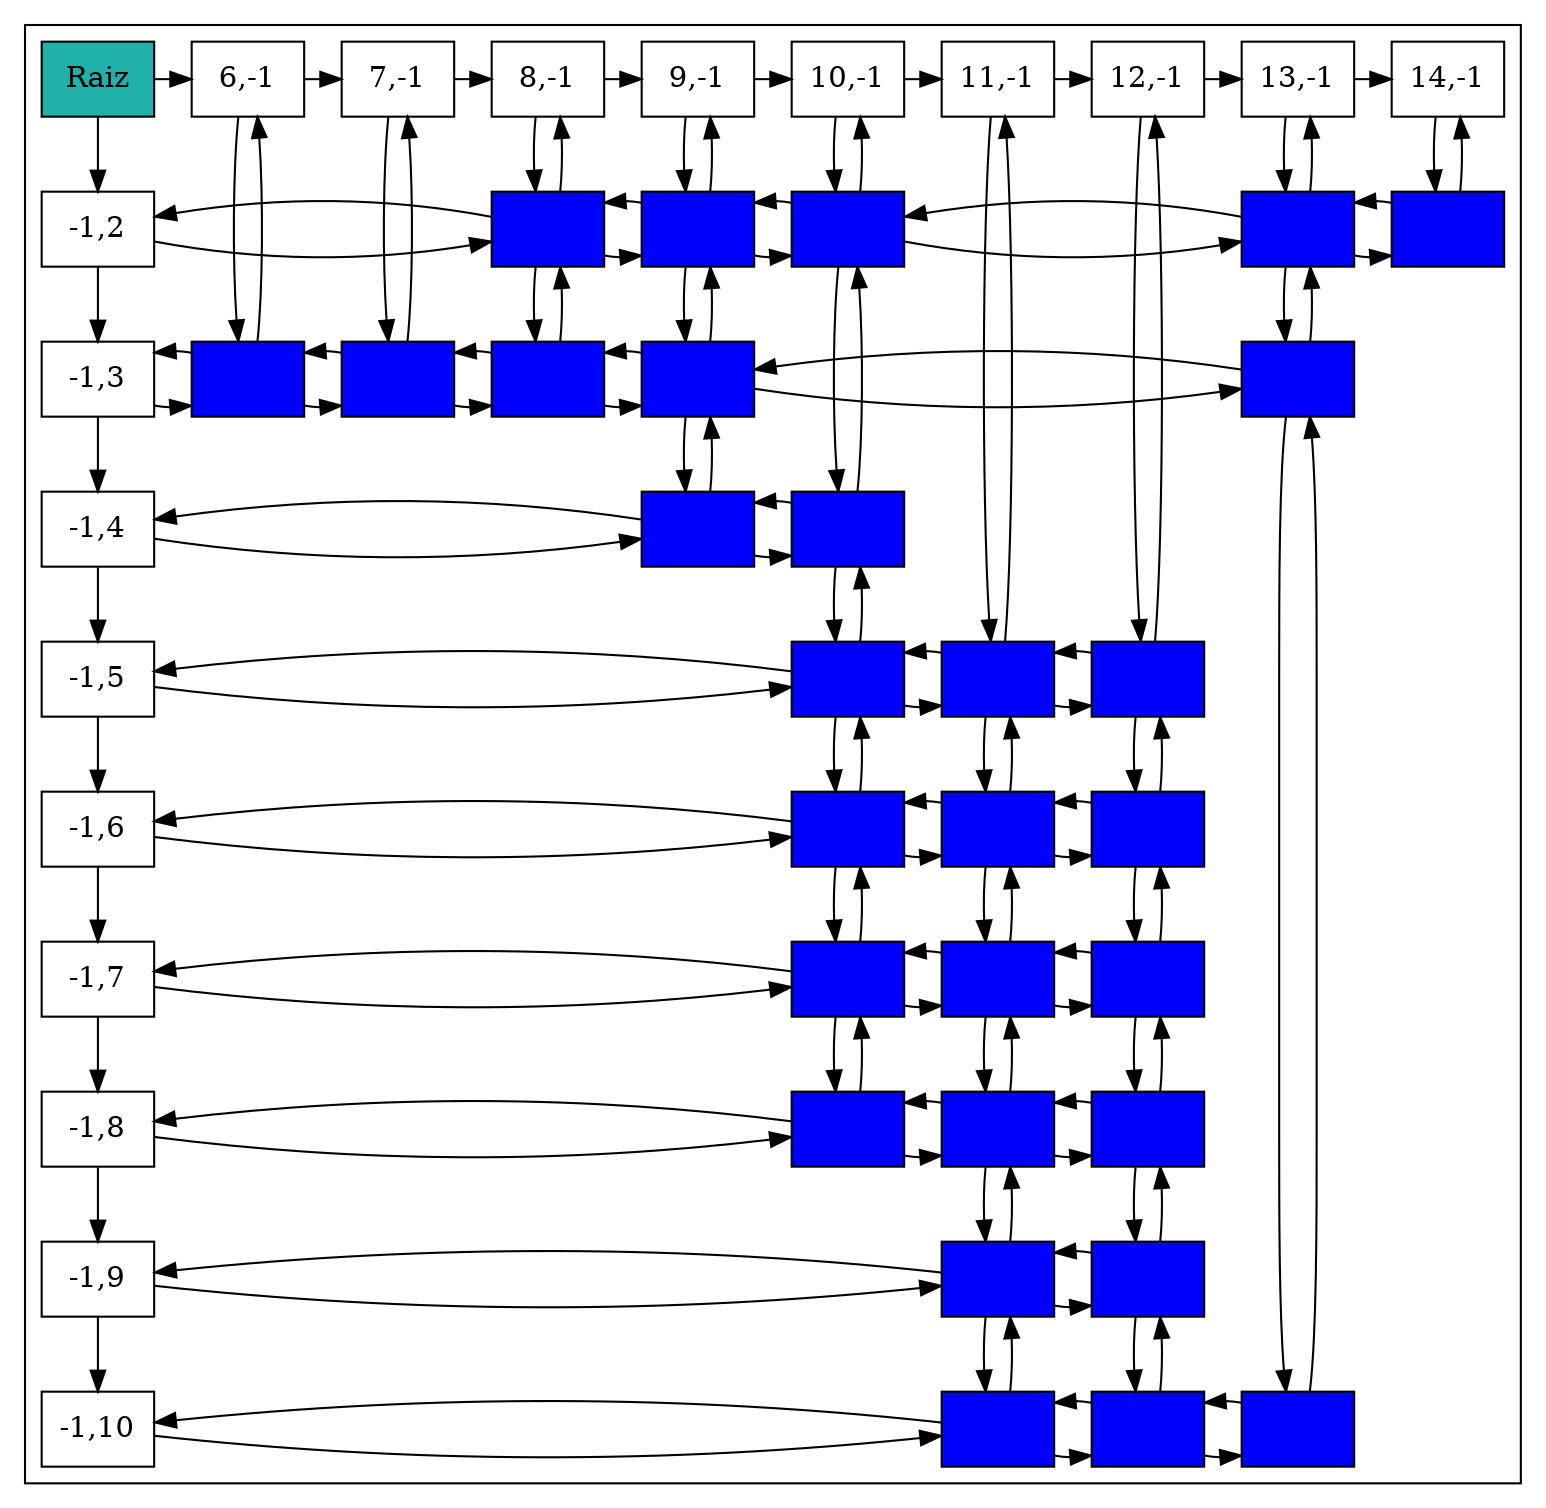 digraph G {
node[shape=box style=filled];
subgraph cluster_0{
NodoRaiz[label="Raiz" fillcolor=lightseagreen]
Nodo1526260537[fillcolor=white label="-1,2" group=1];
Nodo349179076[fillcolor=white label="-1,3" group=1];
Nodo852706808[fillcolor=white label="-1,4" group=1];
Nodo303863691[fillcolor=white label="-1,5" group=1];
Nodo257974234[fillcolor=white label="-1,6" group=1];
Nodo457364702[fillcolor=white label="-1,7" group=1];
Nodo865513163[fillcolor=white label="-1,8" group=1];
Nodo1170262013[fillcolor=white label="-1,9" group=1];
Nodo1221840400[fillcolor=white label="-1,10" group=1];
Nodo1161431024[fillcolor=white label="6,-1" group=8];
Nodo1130109290[fillcolor=white label="7,-1" group=9];
Nodo6345171[fillcolor=white label="8,-1" group=10];
Nodo1444232321[fillcolor=white label="9,-1" group=11];
Nodo1132831796[fillcolor=white label="10,-1" group=12];
Nodo1613853287[fillcolor=white label="11,-1" group=13];
Nodo1725553147[fillcolor=white label="12,-1" group=14];
Nodo425136277[fillcolor=white label="13,-1" group=15];
Nodo2006823823[fillcolor=white label="14,-1" group=16];
Nodo1526260537->Nodo349179076;
Nodo349179076->Nodo852706808;
Nodo852706808->Nodo303863691;
Nodo303863691->Nodo257974234;
Nodo257974234->Nodo457364702;
Nodo457364702->Nodo865513163;
Nodo865513163->Nodo1170262013;
Nodo1170262013->Nodo1221840400;
Nodo1161431024->Nodo1130109290
Nodo1130109290->Nodo6345171
Nodo6345171->Nodo1444232321
Nodo1444232321->Nodo1132831796
Nodo1132831796->Nodo1613853287
Nodo1613853287->Nodo1725553147
Nodo1725553147->Nodo425136277
Nodo425136277->Nodo2006823823
NodoRaiz->Nodo1526260537;
NodoRaiz->Nodo1161431024;
{rank=same;NodoRaiz;Nodo1161431024;Nodo1130109290;Nodo6345171;Nodo1444232321;Nodo1132831796;Nodo1613853287;Nodo1725553147;Nodo425136277;Nodo2006823823}
Nodo353909905[label="" fillcolor="#0000FF"group=10];
Nodo260301942[label="" fillcolor="#0000FF"group=11];
Nodo834881034[label="" fillcolor="#0000FF"group=12];
Nodo324979784[label="" fillcolor="#0000FF"group=15];
Nodo948316991[label="" fillcolor="#0000FF"group=16];
Nodo483677521[label="" fillcolor="#0000FF"group=8];
Nodo879382833[label="" fillcolor="#0000FF"group=9];
Nodo1550980703[label="" fillcolor="#0000FF"group=10];
Nodo774812486[label="" fillcolor="#0000FF"group=11];
Nodo1109464021[label="" fillcolor="#0000FF"group=15];
Nodo237839648[label="" fillcolor="#0000FF"group=11];
Nodo1274480199[label="" fillcolor="#0000FF"group=12];
Nodo645194465[label="" fillcolor="#0000FF"group=12];
Nodo1464236762[label="" fillcolor="#0000FF"group=13];
Nodo65943575[label="" fillcolor="#0000FF"group=14];
Nodo1812062785[label="" fillcolor="#0000FF"group=12];
Nodo191028932[label="" fillcolor="#0000FF"group=13];
Nodo1316784027[label="" fillcolor="#0000FF"group=14];
Nodo1335760735[label="" fillcolor="#0000FF"group=12];
Nodo745465607[label="" fillcolor="#0000FF"group=13];
Nodo828872880[label="" fillcolor="#0000FF"group=14];
Nodo453869912[label="" fillcolor="#0000FF"group=12];
Nodo613829001[label="" fillcolor="#0000FF"group=13];
Nodo2132530371[label="" fillcolor="#0000FF"group=14];
Nodo1924424072[label="" fillcolor="#0000FF"group=13];
Nodo96741831[label="" fillcolor="#0000FF"group=14];
Nodo319353591[label="" fillcolor="#0000FF"group=13];
Nodo840204697[label="" fillcolor="#0000FF"group=14];
Nodo1438782240[label="" fillcolor="#0000FF"group=15];
{rank=same}
Nodo1526260537->Nodo353909905;
Nodo1526260537->Nodo353909905[dir=back];
Nodo353909905->Nodo260301942;
Nodo353909905->Nodo260301942[dir=back];
Nodo260301942->Nodo834881034;
Nodo260301942->Nodo834881034[dir=back];
Nodo834881034->Nodo324979784;
Nodo834881034->Nodo324979784[dir=back];
Nodo324979784->Nodo948316991;
Nodo324979784->Nodo948316991[dir=back];
{rank=same;Nodo1526260537;Nodo353909905;Nodo260301942;Nodo834881034;Nodo324979784;Nodo948316991}
Nodo349179076->Nodo483677521;
Nodo349179076->Nodo483677521[dir=back];
Nodo483677521->Nodo879382833;
Nodo483677521->Nodo879382833[dir=back];
Nodo879382833->Nodo1550980703;
Nodo879382833->Nodo1550980703[dir=back];
Nodo1550980703->Nodo774812486;
Nodo1550980703->Nodo774812486[dir=back];
Nodo774812486->Nodo1109464021;
Nodo774812486->Nodo1109464021[dir=back];
{rank=same;Nodo349179076;Nodo483677521;Nodo879382833;Nodo1550980703;Nodo774812486;Nodo1109464021}
Nodo852706808->Nodo237839648;
Nodo852706808->Nodo237839648[dir=back];
Nodo237839648->Nodo1274480199;
Nodo237839648->Nodo1274480199[dir=back];
{rank=same;Nodo852706808;Nodo237839648;Nodo1274480199}
Nodo303863691->Nodo645194465;
Nodo303863691->Nodo645194465[dir=back];
Nodo645194465->Nodo1464236762;
Nodo645194465->Nodo1464236762[dir=back];
Nodo1464236762->Nodo65943575;
Nodo1464236762->Nodo65943575[dir=back];
{rank=same;Nodo303863691;Nodo645194465;Nodo1464236762;Nodo65943575}
Nodo257974234->Nodo1812062785;
Nodo257974234->Nodo1812062785[dir=back];
Nodo1812062785->Nodo191028932;
Nodo1812062785->Nodo191028932[dir=back];
Nodo191028932->Nodo1316784027;
Nodo191028932->Nodo1316784027[dir=back];
{rank=same;Nodo257974234;Nodo1812062785;Nodo191028932;Nodo1316784027}
Nodo457364702->Nodo1335760735;
Nodo457364702->Nodo1335760735[dir=back];
Nodo1335760735->Nodo745465607;
Nodo1335760735->Nodo745465607[dir=back];
Nodo745465607->Nodo828872880;
Nodo745465607->Nodo828872880[dir=back];
{rank=same;Nodo457364702;Nodo1335760735;Nodo745465607;Nodo828872880}
Nodo865513163->Nodo453869912;
Nodo865513163->Nodo453869912[dir=back];
Nodo453869912->Nodo613829001;
Nodo453869912->Nodo613829001[dir=back];
Nodo613829001->Nodo2132530371;
Nodo613829001->Nodo2132530371[dir=back];
{rank=same;Nodo865513163;Nodo453869912;Nodo613829001;Nodo2132530371}
Nodo1170262013->Nodo1924424072;
Nodo1170262013->Nodo1924424072[dir=back];
Nodo1924424072->Nodo96741831;
Nodo1924424072->Nodo96741831[dir=back];
{rank=same;Nodo1170262013;Nodo1924424072;Nodo96741831}
Nodo1221840400->Nodo319353591;
Nodo1221840400->Nodo319353591[dir=back];
Nodo319353591->Nodo840204697;
Nodo319353591->Nodo840204697[dir=back];
Nodo840204697->Nodo1438782240;
Nodo840204697->Nodo1438782240[dir=back];
{rank=same;Nodo1221840400;Nodo319353591;Nodo840204697;Nodo1438782240}
Nodo1161431024->Nodo483677521;
Nodo1161431024->Nodo483677521[dir=back];
Nodo1130109290->Nodo879382833;
Nodo1130109290->Nodo879382833[dir=back];
Nodo6345171->Nodo353909905;
Nodo6345171->Nodo353909905[dir=back];
Nodo1444232321->Nodo260301942;
Nodo1444232321->Nodo260301942[dir=back];
Nodo1132831796->Nodo834881034;
Nodo1132831796->Nodo834881034[dir=back];
Nodo1613853287->Nodo1464236762;
Nodo1613853287->Nodo1464236762[dir=back];
Nodo1725553147->Nodo65943575;
Nodo1725553147->Nodo65943575[dir=back];
Nodo425136277->Nodo324979784;
Nodo425136277->Nodo324979784[dir=back];
Nodo2006823823->Nodo948316991;
Nodo2006823823->Nodo948316991[dir=back];
Nodo353909905->Nodo1550980703;
Nodo353909905->Nodo1550980703[dir=back];
Nodo260301942->Nodo774812486;
Nodo260301942->Nodo774812486[dir=back];
Nodo834881034->Nodo1274480199;
Nodo834881034->Nodo1274480199[dir=back];
Nodo324979784->Nodo1109464021;
Nodo324979784->Nodo1109464021[dir=back];
Nodo774812486->Nodo237839648;
Nodo774812486->Nodo237839648[dir=back];
Nodo1109464021->Nodo1438782240;
Nodo1109464021->Nodo1438782240[dir=back];
Nodo1274480199->Nodo645194465;
Nodo1274480199->Nodo645194465[dir=back];
Nodo645194465->Nodo1812062785;
Nodo645194465->Nodo1812062785[dir=back];
Nodo1464236762->Nodo191028932;
Nodo1464236762->Nodo191028932[dir=back];
Nodo65943575->Nodo1316784027;
Nodo65943575->Nodo1316784027[dir=back];
Nodo1812062785->Nodo1335760735;
Nodo1812062785->Nodo1335760735[dir=back];
Nodo191028932->Nodo745465607;
Nodo191028932->Nodo745465607[dir=back];
Nodo1316784027->Nodo828872880;
Nodo1316784027->Nodo828872880[dir=back];
Nodo1335760735->Nodo453869912;
Nodo1335760735->Nodo453869912[dir=back];
Nodo745465607->Nodo613829001;
Nodo745465607->Nodo613829001[dir=back];
Nodo828872880->Nodo2132530371;
Nodo828872880->Nodo2132530371[dir=back];
Nodo613829001->Nodo1924424072;
Nodo613829001->Nodo1924424072[dir=back];
Nodo2132530371->Nodo96741831;
Nodo2132530371->Nodo96741831[dir=back];
Nodo1924424072->Nodo319353591;
Nodo1924424072->Nodo319353591[dir=back];
Nodo96741831->Nodo840204697;
Nodo96741831->Nodo840204697[dir=back];
}
}